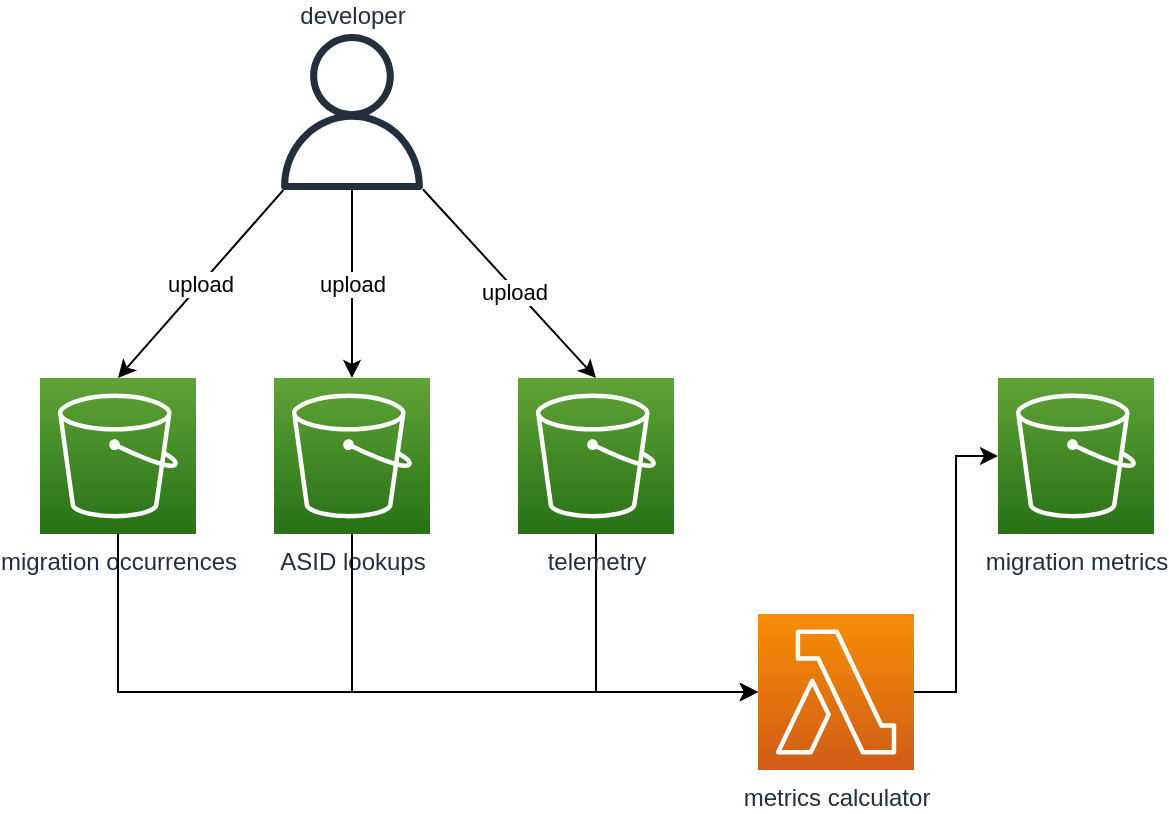 <mxfile version="16.5.1" type="device"><diagram id="HQ6Wqxc513HVvOA8Oq9F" name="Page-1"><mxGraphModel dx="1106" dy="822" grid="1" gridSize="10" guides="1" tooltips="1" connect="1" arrows="1" fold="1" page="1" pageScale="1" pageWidth="850" pageHeight="1100" math="0" shadow="0"><root><mxCell id="0"/><mxCell id="1" parent="0"/><mxCell id="TiJITYXmFupzVfPUBg4U-1" value="migration occurrences" style="sketch=0;points=[[0,0,0],[0.25,0,0],[0.5,0,0],[0.75,0,0],[1,0,0],[0,1,0],[0.25,1,0],[0.5,1,0],[0.75,1,0],[1,1,0],[0,0.25,0],[0,0.5,0],[0,0.75,0],[1,0.25,0],[1,0.5,0],[1,0.75,0]];outlineConnect=0;fontColor=#232F3E;gradientColor=#60A337;gradientDirection=north;fillColor=#277116;strokeColor=#ffffff;dashed=0;verticalLabelPosition=bottom;verticalAlign=top;align=center;html=1;fontSize=12;fontStyle=0;aspect=fixed;shape=mxgraph.aws4.resourceIcon;resIcon=mxgraph.aws4.s3;" parent="1" vertex="1"><mxGeometry x="41" y="242" width="78" height="78" as="geometry"/></mxCell><mxCell id="TiJITYXmFupzVfPUBg4U-2" value="ASID lookups" style="sketch=0;points=[[0,0,0],[0.25,0,0],[0.5,0,0],[0.75,0,0],[1,0,0],[0,1,0],[0.25,1,0],[0.5,1,0],[0.75,1,0],[1,1,0],[0,0.25,0],[0,0.5,0],[0,0.75,0],[1,0.25,0],[1,0.5,0],[1,0.75,0]];outlineConnect=0;fontColor=#232F3E;gradientColor=#60A337;gradientDirection=north;fillColor=#277116;strokeColor=#ffffff;dashed=0;verticalLabelPosition=bottom;verticalAlign=top;align=center;html=1;fontSize=12;fontStyle=0;aspect=fixed;shape=mxgraph.aws4.resourceIcon;resIcon=mxgraph.aws4.s3;" parent="1" vertex="1"><mxGeometry x="158" y="242" width="78" height="78" as="geometry"/></mxCell><mxCell id="TiJITYXmFupzVfPUBg4U-23" style="edgeStyle=orthogonalEdgeStyle;rounded=0;orthogonalLoop=1;jettySize=auto;html=1;entryX=1;entryY=0.5;entryDx=0;entryDy=0;entryPerimeter=0;startArrow=classic;startFill=1;endArrow=none;endFill=0;" parent="1" source="TiJITYXmFupzVfPUBg4U-3" target="TiJITYXmFupzVfPUBg4U-5" edge="1"><mxGeometry relative="1" as="geometry"/></mxCell><mxCell id="TiJITYXmFupzVfPUBg4U-3" value="migration metrics" style="sketch=0;points=[[0,0,0],[0.25,0,0],[0.5,0,0],[0.75,0,0],[1,0,0],[0,1,0],[0.25,1,0],[0.5,1,0],[0.75,1,0],[1,1,0],[0,0.25,0],[0,0.5,0],[0,0.75,0],[1,0.25,0],[1,0.5,0],[1,0.75,0]];outlineConnect=0;fontColor=#232F3E;gradientColor=#60A337;gradientDirection=north;fillColor=#277116;strokeColor=#ffffff;dashed=0;verticalLabelPosition=bottom;verticalAlign=top;align=center;html=1;fontSize=12;fontStyle=0;aspect=fixed;shape=mxgraph.aws4.resourceIcon;resIcon=mxgraph.aws4.s3;labelPosition=center;" parent="1" vertex="1"><mxGeometry x="520" y="242" width="78" height="78" as="geometry"/></mxCell><mxCell id="TiJITYXmFupzVfPUBg4U-20" style="edgeStyle=orthogonalEdgeStyle;rounded=0;orthogonalLoop=1;jettySize=auto;html=1;startArrow=classic;startFill=1;endArrow=none;endFill=0;" parent="1" source="TiJITYXmFupzVfPUBg4U-5" target="TiJITYXmFupzVfPUBg4U-1" edge="1"><mxGeometry relative="1" as="geometry"/></mxCell><mxCell id="TiJITYXmFupzVfPUBg4U-21" style="edgeStyle=orthogonalEdgeStyle;rounded=0;orthogonalLoop=1;jettySize=auto;html=1;startArrow=classic;startFill=1;endArrow=none;endFill=0;" parent="1" source="TiJITYXmFupzVfPUBg4U-5" target="TiJITYXmFupzVfPUBg4U-2" edge="1"><mxGeometry relative="1" as="geometry"/></mxCell><mxCell id="TiJITYXmFupzVfPUBg4U-5" value="metrics calculator" style="sketch=0;points=[[0,0,0],[0.25,0,0],[0.5,0,0],[0.75,0,0],[1,0,0],[0,1,0],[0.25,1,0],[0.5,1,0],[0.75,1,0],[1,1,0],[0,0.25,0],[0,0.5,0],[0,0.75,0],[1,0.25,0],[1,0.5,0],[1,0.75,0]];outlineConnect=0;fontColor=#232F3E;gradientColor=#F78E04;gradientDirection=north;fillColor=#D05C17;strokeColor=#ffffff;dashed=0;verticalLabelPosition=bottom;verticalAlign=top;align=center;html=1;fontSize=12;fontStyle=0;aspect=fixed;shape=mxgraph.aws4.resourceIcon;resIcon=mxgraph.aws4.lambda;" parent="1" vertex="1"><mxGeometry x="400" y="360" width="78" height="78" as="geometry"/></mxCell><mxCell id="TiJITYXmFupzVfPUBg4U-8" value="" style="shape=image;html=1;verticalAlign=top;verticalLabelPosition=bottom;labelBackgroundColor=#ffffff;imageAspect=0;aspect=fixed;image=https://cdn1.iconfinder.com/data/icons/KDE_Crystal_Diamond_2.5_Classical_Mod/128x128/mimetypes/vcalendar.png" parent="1" vertex="1"><mxGeometry x="41" y="200" width="40" height="40" as="geometry"/></mxCell><mxCell id="TiJITYXmFupzVfPUBg4U-9" value="developer" style="sketch=0;outlineConnect=0;fontColor=#232F3E;gradientColor=none;fillColor=#232F3D;strokeColor=none;dashed=0;verticalLabelPosition=top;verticalAlign=bottom;align=center;html=1;fontSize=12;fontStyle=0;aspect=fixed;pointerEvents=1;shape=mxgraph.aws4.user;labelPosition=center;" parent="1" vertex="1"><mxGeometry x="158" y="70" width="78" height="78" as="geometry"/></mxCell><mxCell id="TiJITYXmFupzVfPUBg4U-12" value="upload" style="endArrow=classic;html=1;rounded=0;entryX=0.5;entryY=0;entryDx=0;entryDy=0;entryPerimeter=0;" parent="1" source="TiJITYXmFupzVfPUBg4U-9" target="TiJITYXmFupzVfPUBg4U-1" edge="1"><mxGeometry width="50" height="50" relative="1" as="geometry"><mxPoint x="70" y="110" as="sourcePoint"/><mxPoint x="120" y="230" as="targetPoint"/></mxGeometry></mxCell><mxCell id="TiJITYXmFupzVfPUBg4U-13" value="upload" style="endArrow=classic;html=1;rounded=0;entryX=0.5;entryY=0;entryDx=0;entryDy=0;entryPerimeter=0;" parent="1" source="TiJITYXmFupzVfPUBg4U-9" target="TiJITYXmFupzVfPUBg4U-2" edge="1"><mxGeometry width="50" height="50" relative="1" as="geometry"><mxPoint x="300" y="260" as="sourcePoint"/><mxPoint x="350" y="210" as="targetPoint"/></mxGeometry></mxCell><mxCell id="TiJITYXmFupzVfPUBg4U-14" value="" style="shape=image;html=1;verticalAlign=top;verticalLabelPosition=bottom;labelBackgroundColor=#ffffff;imageAspect=0;aspect=fixed;image=https://cdn1.iconfinder.com/data/icons/KDE_Crystal_Diamond_2.5_Classical_Mod/128x128/mimetypes/vcalendar.png" parent="1" vertex="1"><mxGeometry x="200" y="200" width="40" height="40" as="geometry"/></mxCell><mxCell id="IbRrJUZ-d5_UcjYYsebr-6" style="edgeStyle=orthogonalEdgeStyle;rounded=0;orthogonalLoop=1;jettySize=auto;html=1;entryX=0;entryY=0.5;entryDx=0;entryDy=0;entryPerimeter=0;exitX=0.5;exitY=1;exitDx=0;exitDy=0;exitPerimeter=0;" parent="1" source="IbRrJUZ-d5_UcjYYsebr-5" target="TiJITYXmFupzVfPUBg4U-5" edge="1"><mxGeometry relative="1" as="geometry"><Array as="points"><mxPoint x="319" y="399"/></Array></mxGeometry></mxCell><mxCell id="IbRrJUZ-d5_UcjYYsebr-5" value="telemetry" style="sketch=0;points=[[0,0,0],[0.25,0,0],[0.5,0,0],[0.75,0,0],[1,0,0],[0,1,0],[0.25,1,0],[0.5,1,0],[0.75,1,0],[1,1,0],[0,0.25,0],[0,0.5,0],[0,0.75,0],[1,0.25,0],[1,0.5,0],[1,0.75,0]];outlineConnect=0;fontColor=#232F3E;gradientColor=#60A337;gradientDirection=north;fillColor=#277116;strokeColor=#ffffff;dashed=0;verticalLabelPosition=bottom;verticalAlign=top;align=center;html=1;fontSize=12;fontStyle=0;aspect=fixed;shape=mxgraph.aws4.resourceIcon;resIcon=mxgraph.aws4.s3;" parent="1" vertex="1"><mxGeometry x="280" y="242" width="78" height="78" as="geometry"/></mxCell><mxCell id="IbRrJUZ-d5_UcjYYsebr-9" value="upload" style="endArrow=classic;html=1;rounded=0;entryX=0.5;entryY=0;entryDx=0;entryDy=0;entryPerimeter=0;" parent="1" source="TiJITYXmFupzVfPUBg4U-9" target="IbRrJUZ-d5_UcjYYsebr-5" edge="1"><mxGeometry x="0.073" y="-1" width="50" height="50" relative="1" as="geometry"><mxPoint x="210.002" y="80" as="sourcePoint"/><mxPoint x="309.15" y="224" as="targetPoint"/><mxPoint as="offset"/></mxGeometry></mxCell><mxCell id="IbRrJUZ-d5_UcjYYsebr-10" value="" style="shape=image;html=1;verticalAlign=top;verticalLabelPosition=bottom;labelBackgroundColor=#ffffff;imageAspect=0;aspect=fixed;image=https://cdn1.iconfinder.com/data/icons/KDE_Crystal_Diamond_2.5_Classical_Mod/128x128/mimetypes/vcalendar.png" parent="1" vertex="1"><mxGeometry x="318" y="200" width="40" height="40" as="geometry"/></mxCell></root></mxGraphModel></diagram></mxfile>